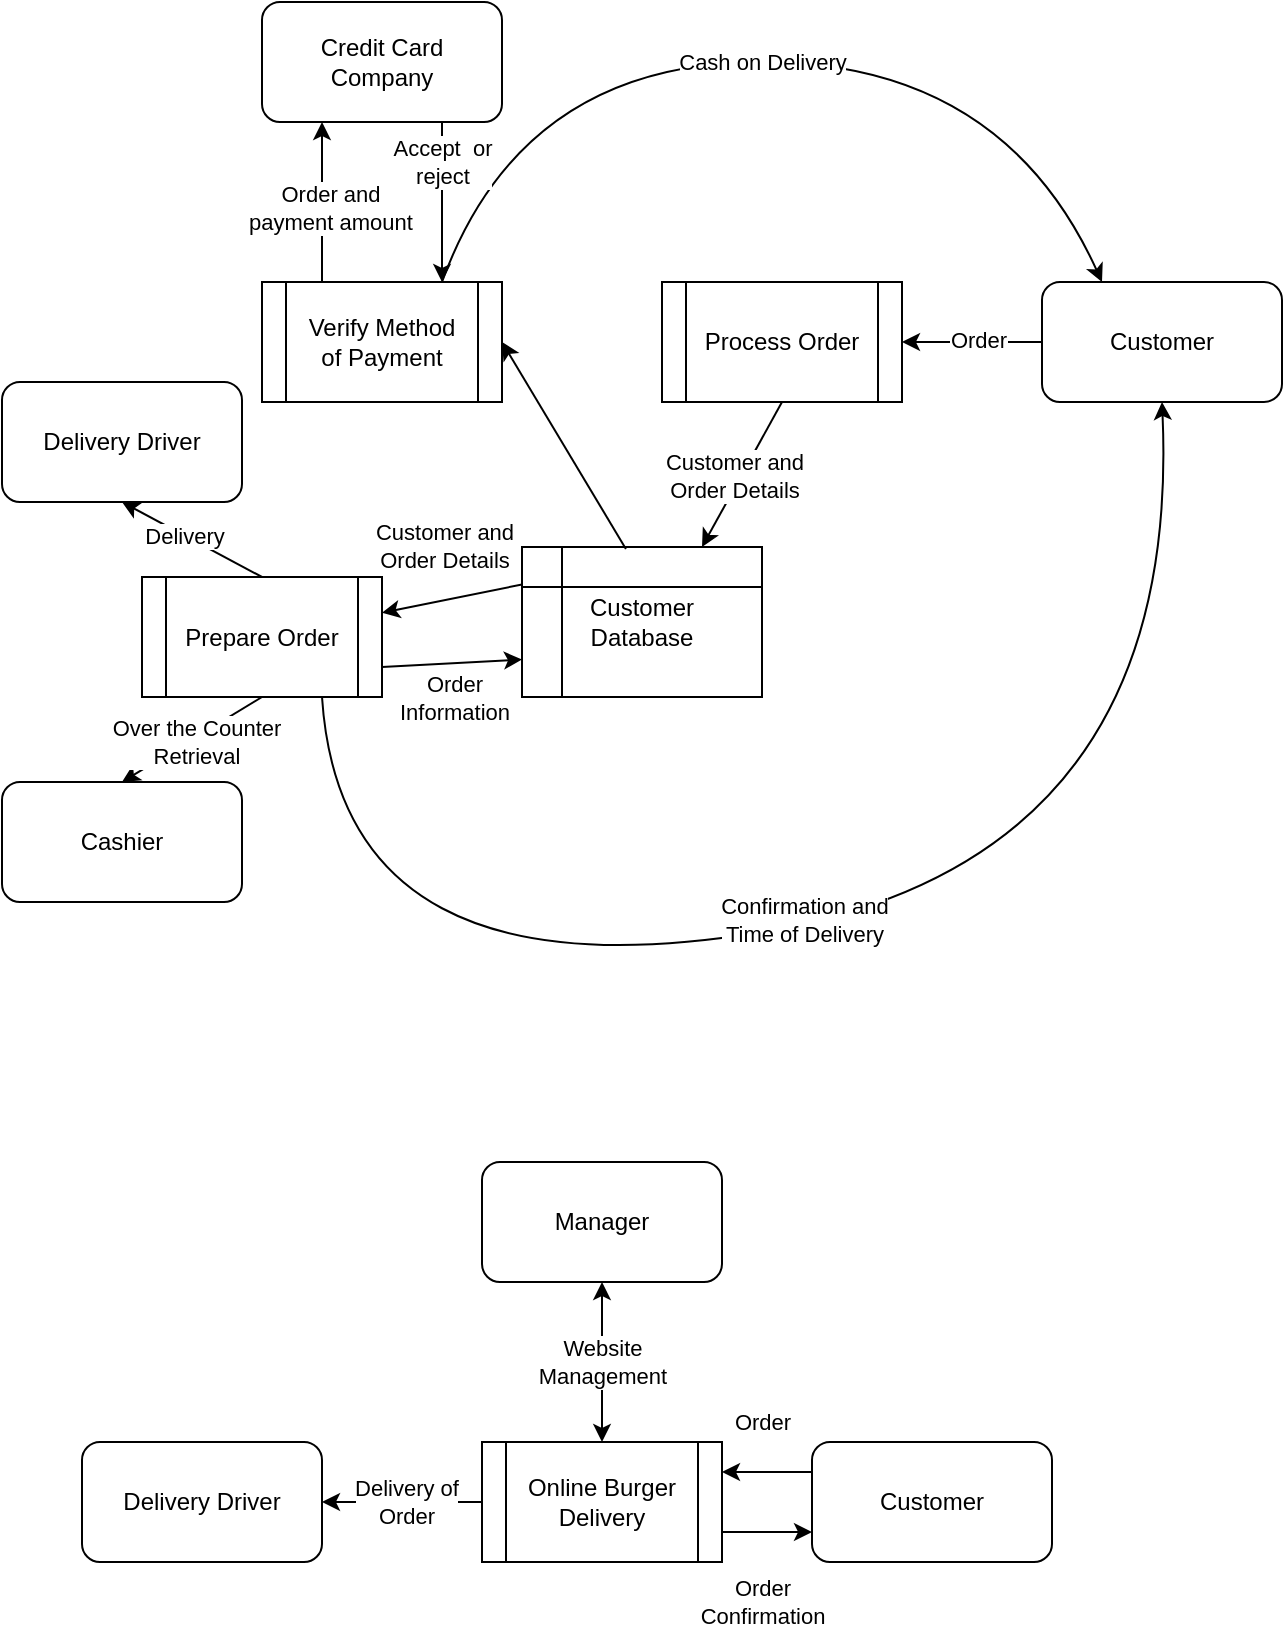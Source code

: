 <mxfile version="21.7.5" type="github">
  <diagram name="Page-1" id="s91PgzaygFrKbW3nwQNJ">
    <mxGraphModel dx="794" dy="502" grid="1" gridSize="10" guides="1" tooltips="1" connect="1" arrows="1" fold="1" page="1" pageScale="1" pageWidth="850" pageHeight="1100" math="0" shadow="0">
      <root>
        <mxCell id="0" />
        <mxCell id="1" parent="0" />
        <mxCell id="b3XS1RP67I5z88q5Yvya-1" value="Customer" style="rounded=1;whiteSpace=wrap;html=1;" vertex="1" parent="1">
          <mxGeometry x="540" y="260" width="120" height="60" as="geometry" />
        </mxCell>
        <mxCell id="b3XS1RP67I5z88q5Yvya-3" value="Customer&lt;br&gt;Database" style="shape=internalStorage;whiteSpace=wrap;html=1;backgroundOutline=1;" vertex="1" parent="1">
          <mxGeometry x="280" y="392.5" width="120" height="75" as="geometry" />
        </mxCell>
        <mxCell id="b3XS1RP67I5z88q5Yvya-4" value="Process Order" style="shape=process;whiteSpace=wrap;html=1;backgroundOutline=1;" vertex="1" parent="1">
          <mxGeometry x="350" y="260" width="120" height="60" as="geometry" />
        </mxCell>
        <mxCell id="b3XS1RP67I5z88q5Yvya-5" value="Verify Method&lt;br&gt;of Payment" style="shape=process;whiteSpace=wrap;html=1;backgroundOutline=1;" vertex="1" parent="1">
          <mxGeometry x="150" y="260" width="120" height="60" as="geometry" />
        </mxCell>
        <mxCell id="b3XS1RP67I5z88q5Yvya-6" value="Prepare Order" style="shape=process;whiteSpace=wrap;html=1;backgroundOutline=1;" vertex="1" parent="1">
          <mxGeometry x="90" y="407.5" width="120" height="60" as="geometry" />
        </mxCell>
        <mxCell id="b3XS1RP67I5z88q5Yvya-8" value="" style="endArrow=classic;html=1;rounded=0;exitX=0;exitY=0.5;exitDx=0;exitDy=0;entryX=1;entryY=0.5;entryDx=0;entryDy=0;" edge="1" parent="1" source="b3XS1RP67I5z88q5Yvya-1" target="b3XS1RP67I5z88q5Yvya-4">
          <mxGeometry width="50" height="50" relative="1" as="geometry">
            <mxPoint x="390" y="390" as="sourcePoint" />
            <mxPoint x="440" y="340" as="targetPoint" />
          </mxGeometry>
        </mxCell>
        <mxCell id="b3XS1RP67I5z88q5Yvya-9" value="Order" style="edgeLabel;html=1;align=center;verticalAlign=middle;resizable=0;points=[];" vertex="1" connectable="0" parent="b3XS1RP67I5z88q5Yvya-8">
          <mxGeometry x="-0.086" y="-1" relative="1" as="geometry">
            <mxPoint as="offset" />
          </mxGeometry>
        </mxCell>
        <mxCell id="b3XS1RP67I5z88q5Yvya-11" value="" style="endArrow=classic;html=1;rounded=0;entryX=0.75;entryY=0;entryDx=0;entryDy=0;exitX=0.5;exitY=1;exitDx=0;exitDy=0;" edge="1" parent="1" source="b3XS1RP67I5z88q5Yvya-4" target="b3XS1RP67I5z88q5Yvya-3">
          <mxGeometry width="50" height="50" relative="1" as="geometry">
            <mxPoint x="380" y="380" as="sourcePoint" />
            <mxPoint x="430" y="330" as="targetPoint" />
          </mxGeometry>
        </mxCell>
        <mxCell id="b3XS1RP67I5z88q5Yvya-24" value="Customer and&lt;br&gt;Order Details" style="edgeLabel;html=1;align=center;verticalAlign=middle;resizable=0;points=[];" vertex="1" connectable="0" parent="b3XS1RP67I5z88q5Yvya-11">
          <mxGeometry x="0.062" y="-3" relative="1" as="geometry">
            <mxPoint as="offset" />
          </mxGeometry>
        </mxCell>
        <mxCell id="b3XS1RP67I5z88q5Yvya-12" value="" style="endArrow=classic;html=1;rounded=0;exitX=0.433;exitY=0.013;exitDx=0;exitDy=0;entryX=1;entryY=0.5;entryDx=0;entryDy=0;exitPerimeter=0;" edge="1" parent="1" source="b3XS1RP67I5z88q5Yvya-3" target="b3XS1RP67I5z88q5Yvya-5">
          <mxGeometry width="50" height="50" relative="1" as="geometry">
            <mxPoint x="290" y="370" as="sourcePoint" />
            <mxPoint x="340" y="320" as="targetPoint" />
          </mxGeometry>
        </mxCell>
        <mxCell id="b3XS1RP67I5z88q5Yvya-13" value="" style="curved=1;endArrow=classic;html=1;rounded=0;exitX=0.75;exitY=0;exitDx=0;exitDy=0;entryX=0.25;entryY=0;entryDx=0;entryDy=0;" edge="1" parent="1" source="b3XS1RP67I5z88q5Yvya-5" target="b3XS1RP67I5z88q5Yvya-1">
          <mxGeometry width="50" height="50" relative="1" as="geometry">
            <mxPoint x="350" y="210" as="sourcePoint" />
            <mxPoint x="400" y="160" as="targetPoint" />
            <Array as="points">
              <mxPoint x="280" y="150" />
              <mxPoint x="520" y="150" />
            </Array>
          </mxGeometry>
        </mxCell>
        <mxCell id="b3XS1RP67I5z88q5Yvya-14" value="Cash on Delivery" style="edgeLabel;html=1;align=center;verticalAlign=middle;resizable=0;points=[];" vertex="1" connectable="0" parent="b3XS1RP67I5z88q5Yvya-13">
          <mxGeometry x="0.072" y="-2" relative="1" as="geometry">
            <mxPoint x="-19" y="-2" as="offset" />
          </mxGeometry>
        </mxCell>
        <mxCell id="b3XS1RP67I5z88q5Yvya-15" value="Credit Card &lt;br&gt;Company" style="rounded=1;whiteSpace=wrap;html=1;" vertex="1" parent="1">
          <mxGeometry x="150" y="120" width="120" height="60" as="geometry" />
        </mxCell>
        <mxCell id="b3XS1RP67I5z88q5Yvya-16" value="" style="endArrow=classic;html=1;rounded=0;exitX=0.25;exitY=0;exitDx=0;exitDy=0;entryX=0.25;entryY=1;entryDx=0;entryDy=0;" edge="1" parent="1" source="b3XS1RP67I5z88q5Yvya-5" target="b3XS1RP67I5z88q5Yvya-15">
          <mxGeometry width="50" height="50" relative="1" as="geometry">
            <mxPoint x="190" y="290" as="sourcePoint" />
            <mxPoint x="240" y="240" as="targetPoint" />
          </mxGeometry>
        </mxCell>
        <mxCell id="b3XS1RP67I5z88q5Yvya-18" value="Order and &lt;br&gt;payment amount" style="edgeLabel;html=1;align=center;verticalAlign=middle;resizable=0;points=[];" vertex="1" connectable="0" parent="b3XS1RP67I5z88q5Yvya-16">
          <mxGeometry x="-0.075" y="-4" relative="1" as="geometry">
            <mxPoint as="offset" />
          </mxGeometry>
        </mxCell>
        <mxCell id="b3XS1RP67I5z88q5Yvya-17" value="" style="endArrow=classic;html=1;rounded=0;exitX=0.75;exitY=1;exitDx=0;exitDy=0;entryX=0.75;entryY=0;entryDx=0;entryDy=0;" edge="1" parent="1" source="b3XS1RP67I5z88q5Yvya-15" target="b3XS1RP67I5z88q5Yvya-5">
          <mxGeometry width="50" height="50" relative="1" as="geometry">
            <mxPoint x="190" y="290" as="sourcePoint" />
            <mxPoint x="240" y="240" as="targetPoint" />
          </mxGeometry>
        </mxCell>
        <mxCell id="b3XS1RP67I5z88q5Yvya-19" value="Accept&amp;nbsp; or&lt;br&gt;reject" style="edgeLabel;html=1;align=center;verticalAlign=middle;resizable=0;points=[];" vertex="1" connectable="0" parent="b3XS1RP67I5z88q5Yvya-17">
          <mxGeometry x="-0.6" y="5" relative="1" as="geometry">
            <mxPoint x="-5" y="4" as="offset" />
          </mxGeometry>
        </mxCell>
        <mxCell id="b3XS1RP67I5z88q5Yvya-20" value="" style="curved=1;endArrow=classic;html=1;rounded=0;exitX=0.75;exitY=1;exitDx=0;exitDy=0;entryX=0.5;entryY=1;entryDx=0;entryDy=0;" edge="1" parent="1" source="b3XS1RP67I5z88q5Yvya-6" target="b3XS1RP67I5z88q5Yvya-1">
          <mxGeometry width="50" height="50" relative="1" as="geometry">
            <mxPoint x="360" y="600" as="sourcePoint" />
            <mxPoint x="410" y="550" as="targetPoint" />
            <Array as="points">
              <mxPoint x="190" y="620" />
              <mxPoint x="610" y="550" />
            </Array>
          </mxGeometry>
        </mxCell>
        <mxCell id="b3XS1RP67I5z88q5Yvya-21" value="Confirmation and&lt;br&gt;Time of Delivery" style="edgeLabel;html=1;align=center;verticalAlign=middle;resizable=0;points=[];" vertex="1" connectable="0" parent="b3XS1RP67I5z88q5Yvya-20">
          <mxGeometry x="-0.042" y="3" relative="1" as="geometry">
            <mxPoint as="offset" />
          </mxGeometry>
        </mxCell>
        <mxCell id="b3XS1RP67I5z88q5Yvya-22" value="" style="endArrow=classic;html=1;rounded=0;exitX=1;exitY=0.75;exitDx=0;exitDy=0;entryX=0;entryY=0.75;entryDx=0;entryDy=0;" edge="1" parent="1" source="b3XS1RP67I5z88q5Yvya-6" target="b3XS1RP67I5z88q5Yvya-3">
          <mxGeometry width="50" height="50" relative="1" as="geometry">
            <mxPoint x="220" y="460" as="sourcePoint" />
            <mxPoint x="270" y="410" as="targetPoint" />
          </mxGeometry>
        </mxCell>
        <mxCell id="b3XS1RP67I5z88q5Yvya-23" value="Order &lt;br&gt;Information" style="edgeLabel;html=1;align=center;verticalAlign=middle;resizable=0;points=[];" vertex="1" connectable="0" parent="b3XS1RP67I5z88q5Yvya-22">
          <mxGeometry x="0.028" relative="1" as="geometry">
            <mxPoint y="17" as="offset" />
          </mxGeometry>
        </mxCell>
        <mxCell id="b3XS1RP67I5z88q5Yvya-26" value="Delivery Driver" style="rounded=1;whiteSpace=wrap;html=1;" vertex="1" parent="1">
          <mxGeometry x="20" y="310" width="120" height="60" as="geometry" />
        </mxCell>
        <mxCell id="b3XS1RP67I5z88q5Yvya-27" value="Cashier" style="rounded=1;whiteSpace=wrap;html=1;" vertex="1" parent="1">
          <mxGeometry x="20" y="510" width="120" height="60" as="geometry" />
        </mxCell>
        <mxCell id="b3XS1RP67I5z88q5Yvya-28" value="" style="endArrow=classic;html=1;rounded=0;exitX=0.5;exitY=0;exitDx=0;exitDy=0;entryX=0.5;entryY=1;entryDx=0;entryDy=0;" edge="1" parent="1" source="b3XS1RP67I5z88q5Yvya-6" target="b3XS1RP67I5z88q5Yvya-26">
          <mxGeometry width="50" height="50" relative="1" as="geometry">
            <mxPoint x="310" y="390" as="sourcePoint" />
            <mxPoint x="360" y="340" as="targetPoint" />
          </mxGeometry>
        </mxCell>
        <mxCell id="b3XS1RP67I5z88q5Yvya-30" value="Delivery" style="edgeLabel;html=1;align=center;verticalAlign=middle;resizable=0;points=[];" vertex="1" connectable="0" parent="b3XS1RP67I5z88q5Yvya-28">
          <mxGeometry x="0.121" y="-1" relative="1" as="geometry">
            <mxPoint y="1" as="offset" />
          </mxGeometry>
        </mxCell>
        <mxCell id="b3XS1RP67I5z88q5Yvya-29" value="" style="endArrow=classic;html=1;rounded=0;exitX=0.5;exitY=1;exitDx=0;exitDy=0;entryX=0.5;entryY=0;entryDx=0;entryDy=0;" edge="1" parent="1" source="b3XS1RP67I5z88q5Yvya-6" target="b3XS1RP67I5z88q5Yvya-27">
          <mxGeometry width="50" height="50" relative="1" as="geometry">
            <mxPoint x="310" y="390" as="sourcePoint" />
            <mxPoint x="360" y="340" as="targetPoint" />
          </mxGeometry>
        </mxCell>
        <mxCell id="b3XS1RP67I5z88q5Yvya-31" value="Over the Counter&lt;br&gt;Retrieval" style="edgeLabel;html=1;align=center;verticalAlign=middle;resizable=0;points=[];" vertex="1" connectable="0" parent="b3XS1RP67I5z88q5Yvya-29">
          <mxGeometry x="-0.026" y="2" relative="1" as="geometry">
            <mxPoint as="offset" />
          </mxGeometry>
        </mxCell>
        <mxCell id="b3XS1RP67I5z88q5Yvya-32" value="" style="endArrow=classic;html=1;rounded=0;exitX=0;exitY=0.25;exitDx=0;exitDy=0;" edge="1" parent="1" source="b3XS1RP67I5z88q5Yvya-3" target="b3XS1RP67I5z88q5Yvya-6">
          <mxGeometry width="50" height="50" relative="1" as="geometry">
            <mxPoint x="310" y="390" as="sourcePoint" />
            <mxPoint x="360" y="340" as="targetPoint" />
          </mxGeometry>
        </mxCell>
        <mxCell id="b3XS1RP67I5z88q5Yvya-33" value="Customer and&lt;br&gt;Order Details" style="edgeLabel;html=1;align=center;verticalAlign=middle;resizable=0;points=[];" vertex="1" connectable="0" parent="b3XS1RP67I5z88q5Yvya-32">
          <mxGeometry x="0.108" y="-1" relative="1" as="geometry">
            <mxPoint y="-26" as="offset" />
          </mxGeometry>
        </mxCell>
        <mxCell id="b3XS1RP67I5z88q5Yvya-34" value="Customer" style="rounded=1;whiteSpace=wrap;html=1;" vertex="1" parent="1">
          <mxGeometry x="425" y="840" width="120" height="60" as="geometry" />
        </mxCell>
        <mxCell id="b3XS1RP67I5z88q5Yvya-35" value="Manager" style="rounded=1;whiteSpace=wrap;html=1;" vertex="1" parent="1">
          <mxGeometry x="260" y="700" width="120" height="60" as="geometry" />
        </mxCell>
        <mxCell id="b3XS1RP67I5z88q5Yvya-36" value="Delivery Driver" style="rounded=1;whiteSpace=wrap;html=1;" vertex="1" parent="1">
          <mxGeometry x="60" y="840" width="120" height="60" as="geometry" />
        </mxCell>
        <mxCell id="b3XS1RP67I5z88q5Yvya-37" value="Online Burger&lt;br&gt;Delivery" style="shape=process;whiteSpace=wrap;html=1;backgroundOutline=1;" vertex="1" parent="1">
          <mxGeometry x="260" y="840" width="120" height="60" as="geometry" />
        </mxCell>
        <mxCell id="b3XS1RP67I5z88q5Yvya-38" value="" style="endArrow=classic;html=1;rounded=0;exitX=0;exitY=0.25;exitDx=0;exitDy=0;entryX=1;entryY=0.25;entryDx=0;entryDy=0;" edge="1" parent="1" source="b3XS1RP67I5z88q5Yvya-34" target="b3XS1RP67I5z88q5Yvya-37">
          <mxGeometry width="50" height="50" relative="1" as="geometry">
            <mxPoint x="310" y="890" as="sourcePoint" />
            <mxPoint x="360" y="840" as="targetPoint" />
          </mxGeometry>
        </mxCell>
        <mxCell id="b3XS1RP67I5z88q5Yvya-45" value="Order" style="edgeLabel;html=1;align=center;verticalAlign=middle;resizable=0;points=[];" vertex="1" connectable="0" parent="b3XS1RP67I5z88q5Yvya-38">
          <mxGeometry x="-0.067" y="1" relative="1" as="geometry">
            <mxPoint x="-4" y="-26" as="offset" />
          </mxGeometry>
        </mxCell>
        <mxCell id="b3XS1RP67I5z88q5Yvya-39" value="" style="endArrow=classic;html=1;rounded=0;entryX=1;entryY=0.5;entryDx=0;entryDy=0;exitX=0;exitY=0.5;exitDx=0;exitDy=0;" edge="1" parent="1" source="b3XS1RP67I5z88q5Yvya-37" target="b3XS1RP67I5z88q5Yvya-36">
          <mxGeometry width="50" height="50" relative="1" as="geometry">
            <mxPoint x="310" y="890" as="sourcePoint" />
            <mxPoint x="360" y="840" as="targetPoint" />
          </mxGeometry>
        </mxCell>
        <mxCell id="b3XS1RP67I5z88q5Yvya-42" value="Delivery of&lt;br&gt;Order" style="edgeLabel;html=1;align=center;verticalAlign=middle;resizable=0;points=[];" vertex="1" connectable="0" parent="b3XS1RP67I5z88q5Yvya-39">
          <mxGeometry x="-0.04" relative="1" as="geometry">
            <mxPoint as="offset" />
          </mxGeometry>
        </mxCell>
        <mxCell id="b3XS1RP67I5z88q5Yvya-40" value="" style="endArrow=classic;startArrow=classic;html=1;rounded=0;entryX=0.5;entryY=1;entryDx=0;entryDy=0;exitX=0.5;exitY=0;exitDx=0;exitDy=0;" edge="1" parent="1" source="b3XS1RP67I5z88q5Yvya-37" target="b3XS1RP67I5z88q5Yvya-35">
          <mxGeometry width="50" height="50" relative="1" as="geometry">
            <mxPoint x="310" y="890" as="sourcePoint" />
            <mxPoint x="360" y="840" as="targetPoint" />
          </mxGeometry>
        </mxCell>
        <mxCell id="b3XS1RP67I5z88q5Yvya-43" value="Website &lt;br&gt;Management" style="edgeLabel;html=1;align=center;verticalAlign=middle;resizable=0;points=[];" vertex="1" connectable="0" parent="b3XS1RP67I5z88q5Yvya-40">
          <mxGeometry x="-0.175" y="-4" relative="1" as="geometry">
            <mxPoint x="-4" y="-7" as="offset" />
          </mxGeometry>
        </mxCell>
        <mxCell id="b3XS1RP67I5z88q5Yvya-41" value="" style="endArrow=classic;html=1;rounded=0;exitX=1;exitY=0.75;exitDx=0;exitDy=0;entryX=0;entryY=0.75;entryDx=0;entryDy=0;" edge="1" parent="1" source="b3XS1RP67I5z88q5Yvya-37" target="b3XS1RP67I5z88q5Yvya-34">
          <mxGeometry width="50" height="50" relative="1" as="geometry">
            <mxPoint x="435" y="865" as="sourcePoint" />
            <mxPoint x="390" y="865" as="targetPoint" />
          </mxGeometry>
        </mxCell>
        <mxCell id="b3XS1RP67I5z88q5Yvya-46" value="Order&lt;br&gt;Confirmation" style="edgeLabel;html=1;align=center;verticalAlign=middle;resizable=0;points=[];" vertex="1" connectable="0" parent="b3XS1RP67I5z88q5Yvya-41">
          <mxGeometry x="-0.289" y="1" relative="1" as="geometry">
            <mxPoint x="4" y="36" as="offset" />
          </mxGeometry>
        </mxCell>
      </root>
    </mxGraphModel>
  </diagram>
</mxfile>
